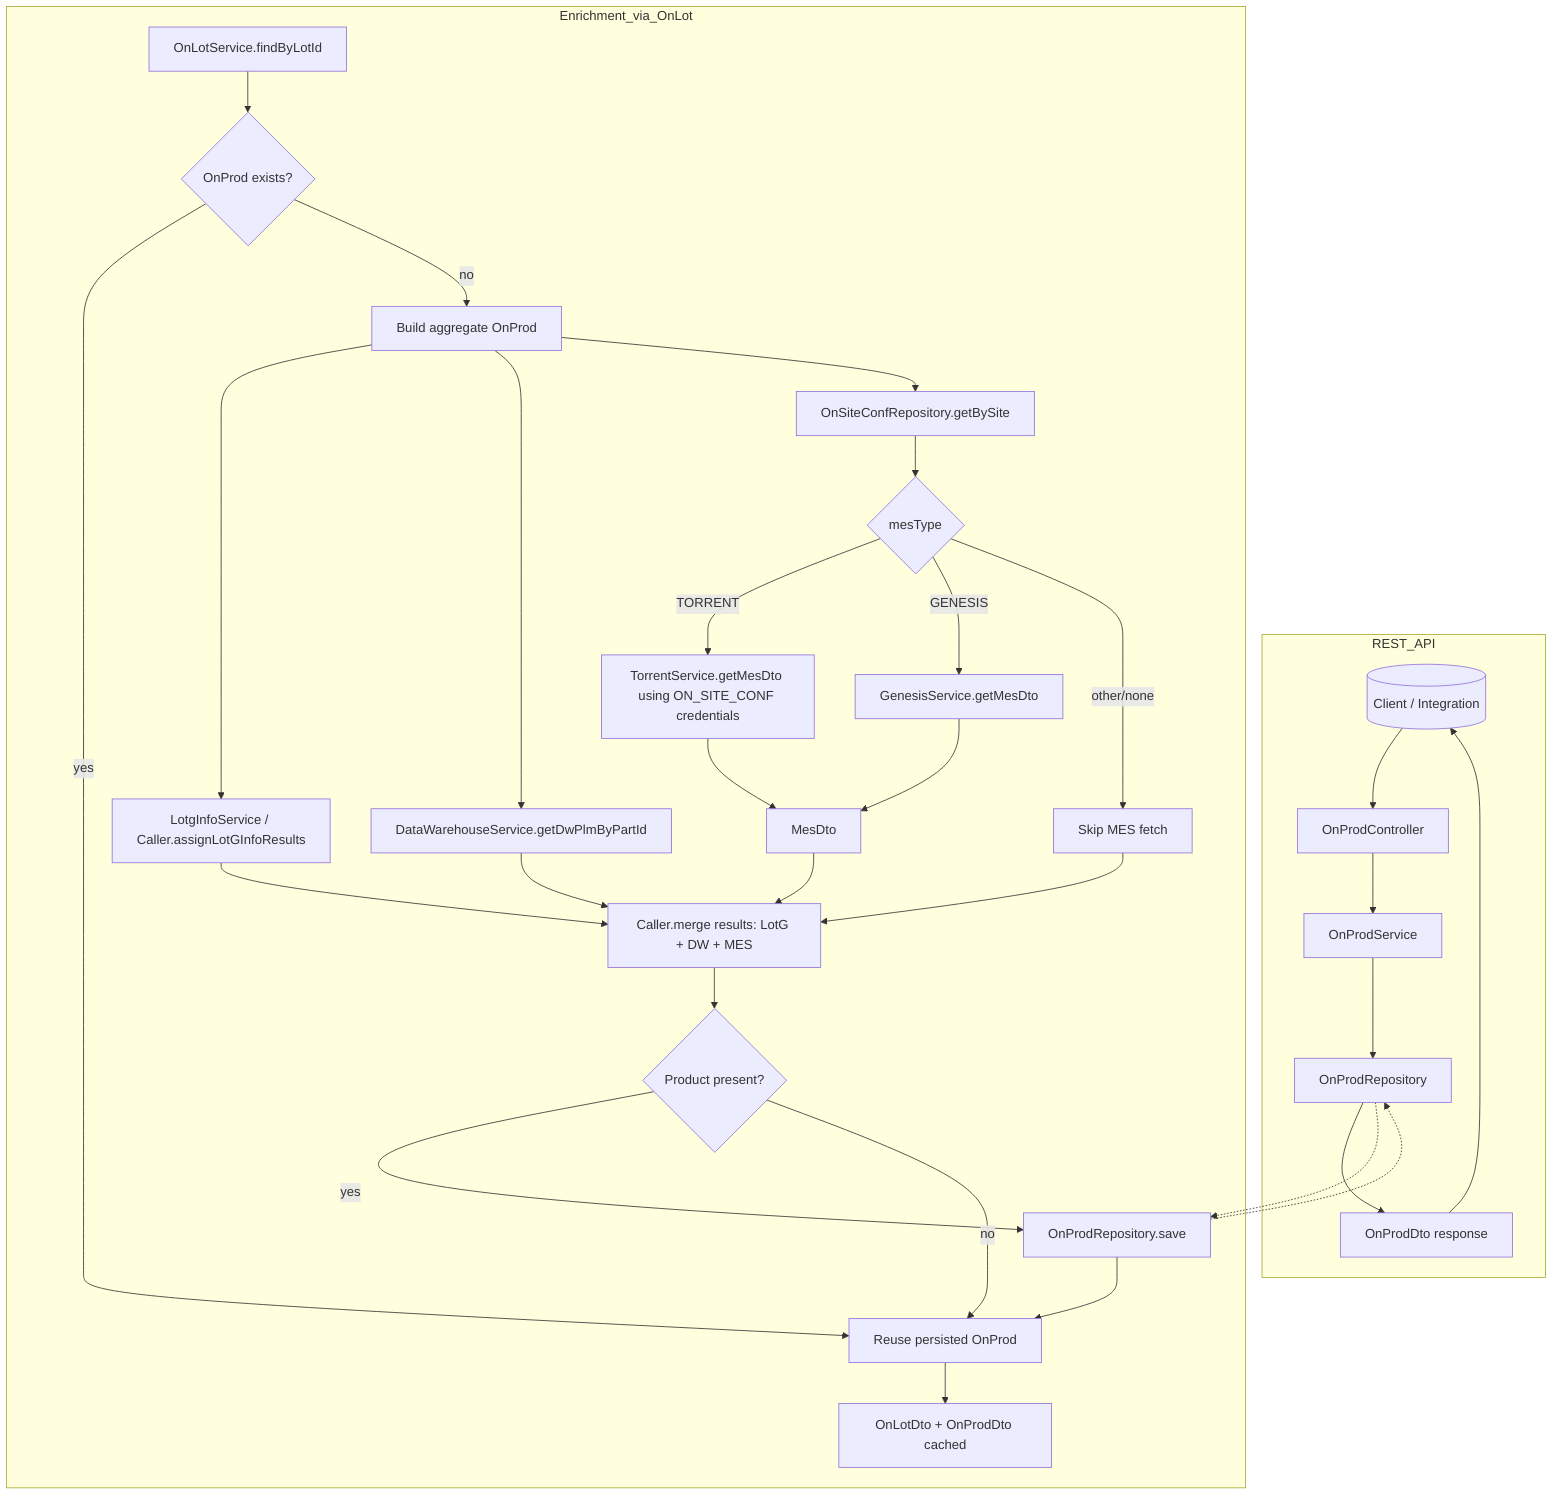 flowchart TD
    %% REST exposure
    subgraph REST_API
        Client[(Client / Integration)] --> Controller[OnProdController]
        Controller --> Service[OnProdService]
        Service --> RepoRead[OnProdRepository]
        RepoRead --> DTO[OnProdDto response]
        DTO --> Client
    end

    %% Enrichment pipeline when OnLotService runs
    subgraph Enrichment_via_OnLot
        OnLotCall[OnLotService.findByLotId] --> CheckCache{OnProd exists?}
        CheckCache -- yes --> UseCached[Reuse persisted OnProd]
        CheckCache -- no --> Orchestrate[Build aggregate OnProd]

        Orchestrate --> Lotg[LotgInfoService / Caller.assignLotGInfoResults]
        Orchestrate --> Dw[DataWarehouseService.getDwPlmByPartId]
        Orchestrate --> MesConfig[OnSiteConfRepository.getBySite]

        MesConfig --> MesType{mesType}
    MesType -- TORRENT --> Torrent[TorrentService.getMesDto using ON_SITE_CONF credentials]
        MesType -- GENESIS --> Genesis[GenesisService.getMesDto]
        MesType -- other/none --> SkipMes[Skip MES fetch]

        Torrent --> MesDto[MesDto]
        Genesis --> MesDto
        SkipMes --> Merge

    Lotg --> Merge[Caller.merge results: LotG + DW + MES]
        Dw --> Merge
        MesDto --> Merge

        Merge --> Persist{Product present?}
        Persist -- yes --> RepoSave[OnProdRepository.save]
        RepoSave --> UseCached
        Persist -- no --> UseCached

        UseCached --> OnLotReturn[OnLotDto + OnProdDto cached]
    end

    %% Cross-links
    RepoSave -.-> RepoRead
    RepoRead -.-> RepoSave